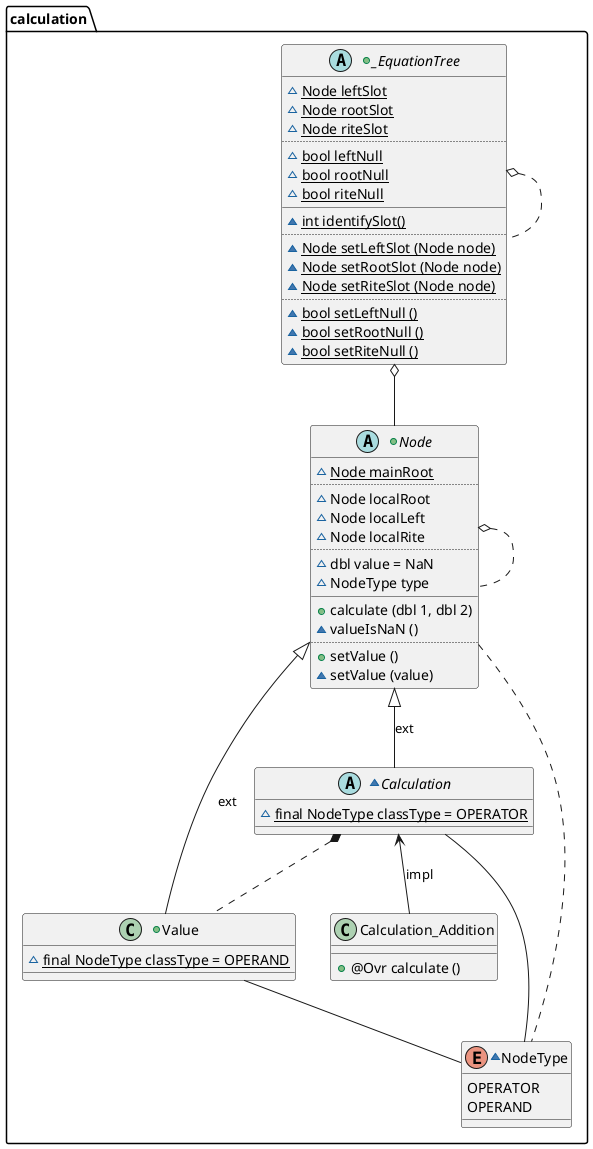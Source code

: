 @startuml

package calculation{

    +abstract _EquationTree{
            ~{static} Node leftSlot
            ~{static} Node rootSlot
            ~{static} Node riteSlot
        ..
            ~{static} bool leftNull
            ~{static} bool rootNull
            ~{static} bool riteNull
        __
            ~{method}{static} int identifySlot()
        ..
            ~{method}{static} Node setLeftSlot (Node node)
            ~{method}{static} Node setRootSlot (Node node)
            ~{method}{static} Node setRiteSlot (Node node)
        ..
            ~{method}{static} bool setLeftNull ()
            ~{method}{static} bool setRootNull ()
            ~{method}{static} bool setRiteNull ()
    }

    +abstract Node{
            ~{static} Node mainRoot
        ..
            ~{field} Node localRoot
            ~{field} Node localLeft
            ~{field} Node localRite
        ..
            ~{field} dbl value = NaN
            ~{field} NodeType type
        __
            +{method}calculate (dbl 1, dbl 2)
            ~{method} valueIsNaN ()
        ..
            +{method} setValue ()
            ~{method} setValue (value)
    }

    +class Value{
            ~{static} final NodeType classType = OPERAND
    }

    ~abstract Calculation{
            ~{static} final NodeType classType = OPERATOR
    }

    class Calculation_Addition{
            +{method} @Ovr calculate ()
    }

    ~enum NodeType{
'            BRACKET_IN
'            BRACKET_OUT
            OPERATOR
            OPERAND
    }
}

    _EquationTree   o..     _EquationTree
    _EquationTree   o--     Node
    Node            o..     Node
    Node            ..      NodeType
    Node            <|--    Value                   : ext
    Node            <|--    Calculation             : ext
    Calculation     <--     Calculation_Addition    : impl
    Calculation     *..     Value
    Calculation     --      NodeType
    Value           --      NodeType

@enduml